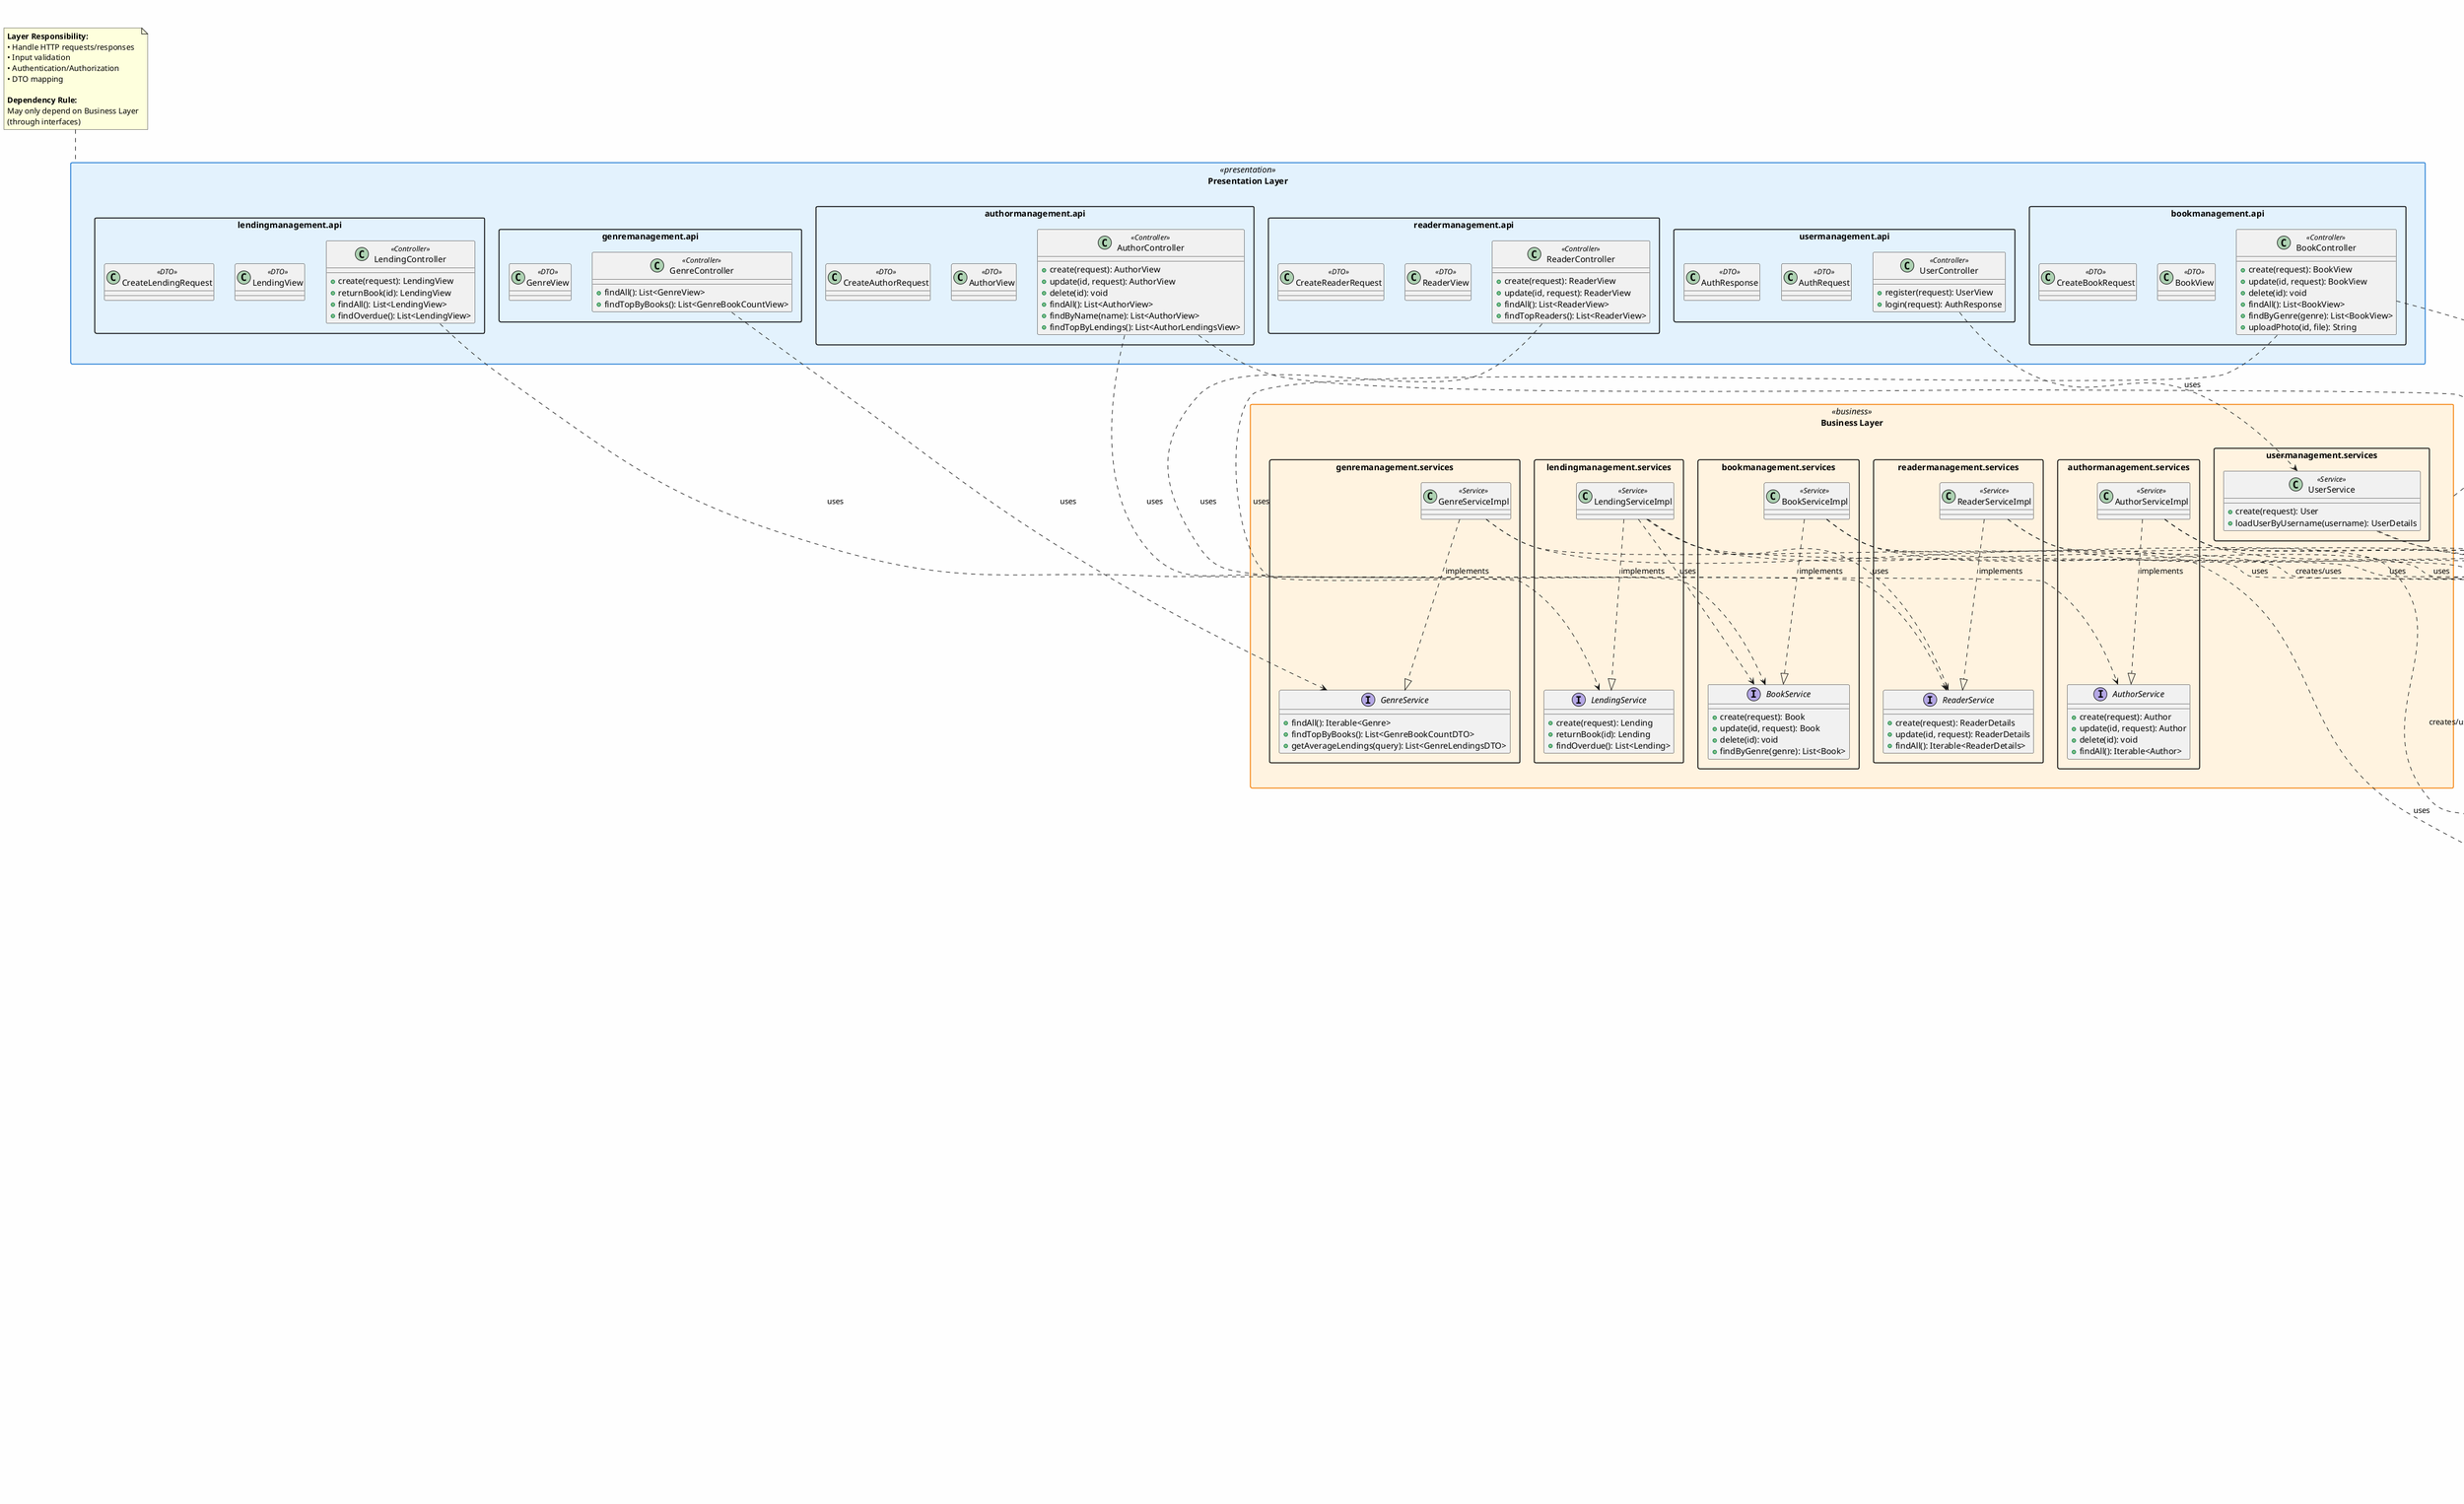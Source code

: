 @startuml Layered Module View

skinparam backgroundColor #FEFEFE
skinparam packageStyle rectangle
skinparam shadowing false
skinparam defaultFontName Arial

title Layered Module View - Library Management System

' Define layer colors
skinparam package<<presentation>> {
    BackgroundColor #E3F2FD
    BorderColor #1976D2
}

skinparam package<<business>> {
    BackgroundColor #FFF3E0
    BorderColor #F57C00
}

skinparam package<<data>> {
    BackgroundColor #F3E5F5
    BorderColor #7B1FA2
}

skinparam package<<domain>> {
    BackgroundColor #E8F5E9
    BorderColor #388E3C
}

skinparam package<<infrastructure>> {
    BackgroundColor #EFEFEF
    BorderColor #616161
}

' ============================================================
' PRESENTATION LAYER (API Controllers + DTOs)
' ============================================================
package "Presentation Layer" <<presentation>> {

    package "authormanagement.api" as author_api {
        class AuthorController <<Controller>> {
            +create(request): AuthorView
            +update(id, request): AuthorView
            +delete(id): void
            +findAll(): List<AuthorView>
            +findByName(name): List<AuthorView>
            +findTopByLendings(): List<AuthorLendingsView>
        }
        class AuthorView <<DTO>>
        class CreateAuthorRequest <<DTO>>
    }

    package "bookmanagement.api" as book_api {
        class BookController <<Controller>> {
            +create(request): BookView
            +update(id, request): BookView
            +delete(id): void
            +findAll(): List<BookView>
            +findByGenre(genre): List<BookView>
            +uploadPhoto(id, file): String
        }
        class BookView <<DTO>>
        class CreateBookRequest <<DTO>>
    }

    package "readermanagement.api" as reader_api {
        class ReaderController <<Controller>> {
            +create(request): ReaderView
            +update(id, request): ReaderView
            +findAll(): List<ReaderView>
            +findTopReaders(): List<ReaderView>
        }
        class ReaderView <<DTO>>
        class CreateReaderRequest <<DTO>>
    }

    package "lendingmanagement.api" as lending_api {
        class LendingController <<Controller>> {
            +create(request): LendingView
            +returnBook(id): LendingView
            +findAll(): List<LendingView>
            +findOverdue(): List<LendingView>
        }
        class LendingView <<DTO>>
        class CreateLendingRequest <<DTO>>
    }

    package "genremanagement.api" as genre_api {
        class GenreController <<Controller>> {
            +findAll(): List<GenreView>
            +findTopByBooks(): List<GenreBookCountView>
        }
        class GenreView <<DTO>>
    }

    package "usermanagement.api" as user_api {
        class UserController <<Controller>> {
            +register(request): UserView
            +login(request): AuthResponse
        }
        class AuthRequest <<DTO>>
        class AuthResponse <<DTO>>
    }
}

' ============================================================
' BUSINESS LAYER (Services)
' ============================================================
package "Business Layer" <<business>> {

    package "authormanagement.services" as author_svc {
        interface AuthorService {
            +create(request): Author
            +update(id, request): Author
            +delete(id): void
            +findAll(): Iterable<Author>
        }
        class AuthorServiceImpl <<Service>>
    }

    package "bookmanagement.services" as book_svc {
        interface BookService {
            +create(request): Book
            +update(id, request): Book
            +delete(id): void
            +findByGenre(genre): List<Book>
        }
        class BookServiceImpl <<Service>>
    }

    package "readermanagement.services" as reader_svc {
        interface ReaderService {
            +create(request): ReaderDetails
            +update(id, request): ReaderDetails
            +findAll(): Iterable<ReaderDetails>
        }
        class ReaderServiceImpl <<Service>>
    }

    package "lendingmanagement.services" as lending_svc {
        interface LendingService {
            +create(request): Lending
            +returnBook(id): Lending
            +findOverdue(): List<Lending>
        }
        class LendingServiceImpl <<Service>>
    }

    package "genremanagement.services" as genre_svc {
        interface GenreService {
            +findAll(): Iterable<Genre>
            +findTopByBooks(): List<GenreBookCountDTO>
            +getAverageLendings(query): List<GenreLendingsDTO>
        }
        class GenreServiceImpl <<Service>>
    }

    package "usermanagement.services" as user_svc {
        class UserService <<Service>> {
            +create(request): User
            +loadUserByUsername(username): UserDetails
        }
    }
}

' ============================================================
' DATA LAYER (Repositories)
' ============================================================
package "Data Layer" <<data>> {

    package "authormanagement.repositories" as author_repo {
        interface AuthorRepository {
            +save(author): Author
            +findById(id): Optional<Author>
            +findAll(): Iterable<Author>
            +delete(author): void
        }
        class AuthorRepositoryImpl <<Repository>>
    }

    package "bookmanagement.repositories" as book_repo {
        interface BookRepository {
            +save(book): Book
            +findById(id): Optional<Book>
            +findByGenre(genre): List<Book>
        }
        class BookRepositoryImpl <<Repository>>
    }

    package "readermanagement.repositories" as reader_repo {
        interface ReaderRepository {
            +save(reader): ReaderDetails
            +findById(id): Optional<ReaderDetails>
            +findAll(): Iterable<ReaderDetails>
        }
        class ReaderRepositoryImpl <<Repository>>
    }

    package "lendingmanagement.repositories" as lending_repo {
        interface LendingRepository {
            +save(lending): Lending
            +findById(id): Optional<Lending>
            +findOverdue(): List<Lending>
        }
        class LendingRepositoryImpl <<Repository>>
    }

    package "genremanagement.repositories" as genre_repo {
        interface GenreRepository {
            +findAll(): Iterable<Genre>
            +findByString(name): Optional<Genre>
            +findTop5GenreByBookCount(): Page<GenreBookCountDTO>
        }
        class GenreRepositoryImpl <<Repository>>
    }

    package "usermanagement.repositories" as user_repo {
        interface UserRepository {
            +save(user): User
            +findByUsername(username): Optional<User>
        }
        class UserRepositoryImpl <<Repository>>
    }
}

' ============================================================
' DOMAIN LAYER (Entities & Value Objects)
' ============================================================
package "Domain Layer" <<domain>> {

    package "authormanagement.model" as author_model {
        class Author <<Entity>> {
            -id: Long
            -version: long
            -name: String
            -bio: Bio
            -authorNumber: String
            -photoURI: String
        }
        class Bio <<ValueObject>> {
            -bioText: String
        }
    }

    package "bookmanagement.model" as book_model {
        class Book <<Entity>> {
            -id: Long
            -version: long
            -isbn: Isbn
            -title: Title
            -genre: Genre
            -description: String
            -authors: List<Author>
        }
        class Isbn <<ValueObject>> {
            -isbn: String
            +validate(): boolean
        }
        class Title <<ValueObject>> {
            -title: String
        }
    }

    package "readermanagement.model" as reader_model {
        class ReaderDetails <<Entity>> {
            -id: Long
            -version: long
            -readerNumber: String
            -name: String
            -birthDate: LocalDate
            -phoneNumber: String
            -gdprConsent: boolean
        }
    }

    package "lendingmanagement.model" as lending_model {
        class Lending <<Entity>> {
            -id: Long
            -version: long
            -book: Book
            -reader: ReaderDetails
            -startDate: LocalDate
            -returnedDate: LocalDate
            -daysOverdue: int
            -fine: Fine
        }
        class Fine <<ValueObject>> {
            -fineValueInCents: int
        }
    }

    package "genremanagement.model" as genre_model {
        class Genre <<Entity>> {
            -id: Long
            -genre: String
        }
    }

    package "usermanagement.model" as user_model {
        class User <<Entity>> {
            -id: Long
            -version: long
            -username: String
            -password: String
            -fullName: String
            -authorities: Set<Role>
        }
        enum Role {
            ADMIN
            LIBRARIAN
            READER
        }
    }
}

' ============================================================
' INFRASTRUCTURE / CROSS-CUTTING
' ============================================================
package "Infrastructure Layer" <<infrastructure>> {

    package "configuration" as config {
        class SecurityConfig {
            +jwtDecoder(): JwtDecoder
            +filterChain(): SecurityFilterChain
        }
        class OpenApiConfig {
            +customOpenAPI(): OpenAPI
        }
    }

    package "filemanagement" as files {
        class FileStorageService {
            +store(file): String
            +load(filename): Resource
        }
    }

    package "exceptions" as exc {
        class NotFoundException
        class ConflictException
        class ErrorMessage
    }
}

' ============================================================
' LAYER DEPENDENCIES (Downward only!)
' ============================================================

' Presentation → Business
AuthorController ..> AuthorService : uses
BookController ..> BookService : uses
ReaderController ..> ReaderService : uses
LendingController ..> LendingService : uses
GenreController ..> GenreService : uses
UserController ..> UserService : uses

' Business → Data
AuthorServiceImpl ..> AuthorRepository : uses
BookServiceImpl ..> BookRepository : uses
ReaderServiceImpl ..> ReaderRepository : uses
LendingServiceImpl ..> LendingRepository : uses
GenreServiceImpl ..> GenreRepository : uses
UserService ..> UserRepository : uses

' Business → Domain
AuthorServiceImpl ..> Author : creates/uses
BookServiceImpl ..> Book : creates/uses
ReaderServiceImpl ..> ReaderDetails : creates/uses
LendingServiceImpl ..> Lending : creates/uses
GenreServiceImpl ..> Genre : uses
UserService ..> User : creates/uses

' Data → Domain
AuthorRepositoryImpl ..> Author : persists
BookRepositoryImpl ..> Book : persists
ReaderRepositoryImpl ..> ReaderDetails : persists
LendingRepositoryImpl ..> Lending : persists
GenreRepositoryImpl ..> Genre : persists
UserRepositoryImpl ..> User : persists

' Domain relationships
Book --> Genre : has
Book --> Author : has authors
Lending --> Book : borrows
Lending --> ReaderDetails : borrowed by
User --> Role : has roles
Author --> Bio : contains
Book --> Isbn : has
Book --> Title : has
Lending --> Fine : calculates

' Cross-cutting dependencies
AuthorController ..> NotFoundException : throws
BookController ..> NotFoundException : throws
AuthorServiceImpl ..> FileStorageService : uses
BookServiceImpl ..> FileStorageService : uses

' Service interface implementations
AuthorServiceImpl ..|> AuthorService : implements
BookServiceImpl ..|> BookService : implements
ReaderServiceImpl ..|> ReaderService : implements
LendingServiceImpl ..|> LendingService : implements
GenreServiceImpl ..|> GenreService : implements

' Repository interface implementations
AuthorRepositoryImpl ..|> AuthorRepository : implements
BookRepositoryImpl ..|> BookRepository : implements
ReaderRepositoryImpl ..|> ReaderRepository : implements
LendingRepositoryImpl ..|> LendingRepository : implements
GenreRepositoryImpl ..|> GenreRepository : implements
UserRepositoryImpl ..|> UserRepository : implements

' Cross-domain service dependencies
LendingServiceImpl ..> BookService : uses
LendingServiceImpl ..> ReaderService : uses

note top of "Presentation Layer"
  <b>Layer Responsibility:</b>
  • Handle HTTP requests/responses
  • Input validation
  • Authentication/Authorization
  • DTO mapping

  <b>Dependency Rule:</b>
  May only depend on Business Layer
  (through interfaces)
end note

note top of "Business Layer"
  <b>Layer Responsibility:</b>
  • Business logic
  • Business rule enforcement
  • Transaction management
  • Coordination

  <b>Dependency Rule:</b>
  May depend on Data Layer and Domain Layer
  May NOT depend on Presentation Layer
end note

note top of "Data Layer"
  <b>Layer Responsibility:</b>
  • Data access abstraction
  • Query execution
  • Persistence operations

  <b>Dependency Rule:</b>
  May depend on Domain Layer only
  May NOT depend on Business or Presentation
end note

note top of "Domain Layer"
  <b>Layer Responsibility:</b>
  • Core business entities
  • Domain invariants
  • Value objects

  <b>Dependency Rule:</b>
  Must NOT depend on any other layer
  (except JPA annotations)
end note

legend right
  <b>Dependency Rules (Strict Layering):</b>

  ✅ <b>Allowed:</b>
  • Presentation → Business (via interfaces)
  • Business → Data (via interfaces)
  • Business → Domain (entities)
  • Data → Domain (entities)
  • Any → Infrastructure (cross-cutting)

  ❌ <b>Forbidden:</b>
  • Domain → Any layer
  • Data → Business
  • Data → Presentation
  • Presentation → Data (bypass business)

  <b>Pattern:</b>
  Interface-based programming
  Dependency injection (Spring)
  DTO mapping at layer boundaries
endlegend

@enduml
